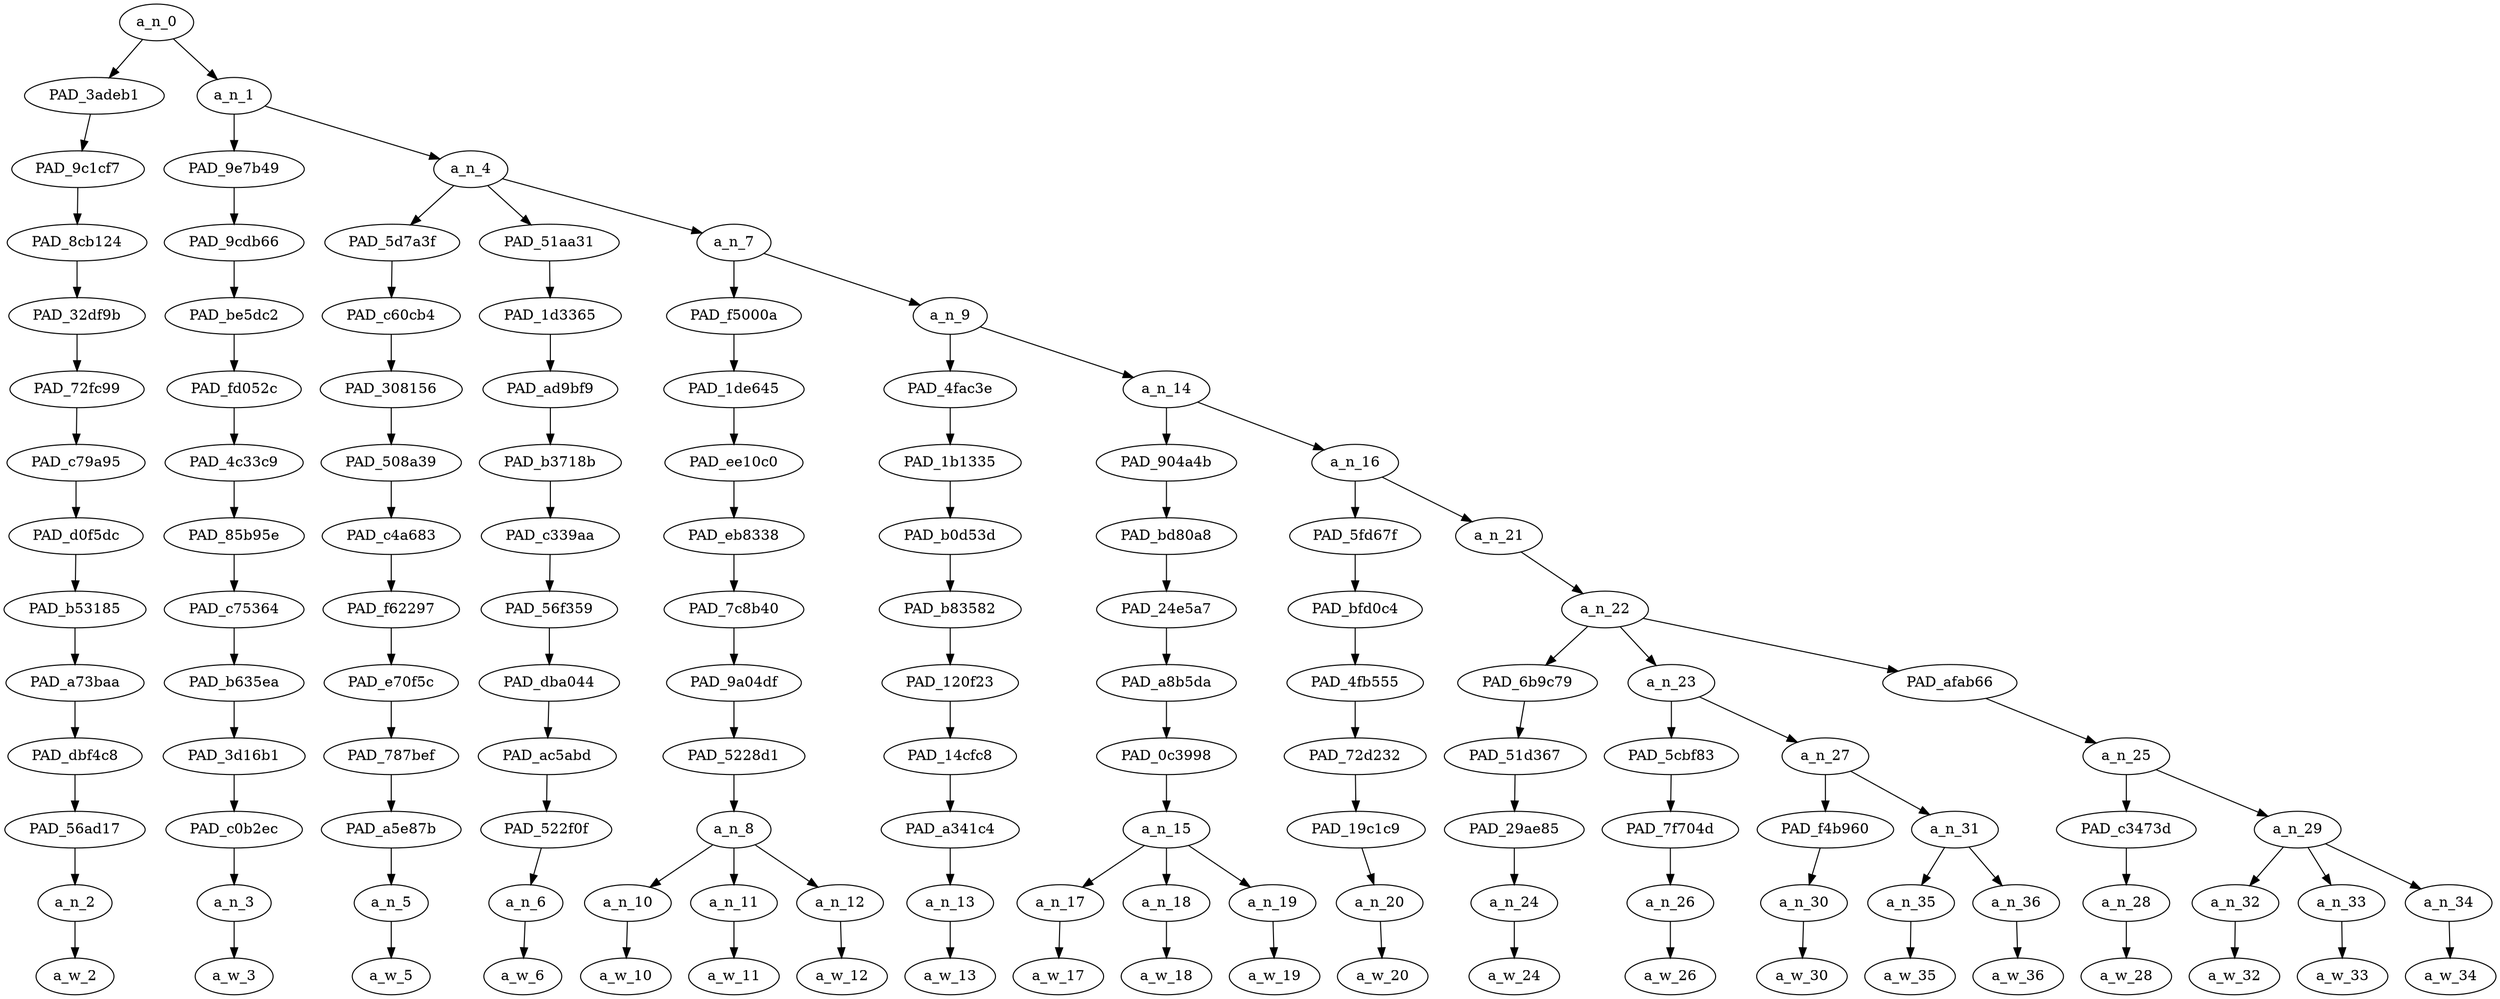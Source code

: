 strict digraph "" {
	a_n_0	[div_dir=1,
		index=0,
		level=13,
		pos="10.753255208333334,13!",
		text_span="[0, 1, 2, 3, 4, 5, 6, 7, 8, 9, 10, 11, 12, 13, 14, 15, 16, 17, 18, 19, 20]",
		value=1.00000000];
	PAD_3adeb1	[div_dir=-1,
		index=1,
		level=12,
		pos="20.0,12!",
		text_span="[20]",
		value=0.02818693];
	a_n_0 -> PAD_3adeb1;
	a_n_1	[div_dir=1,
		index=0,
		level=12,
		pos="1.5065104166666667,12!",
		text_span="[0, 1, 2, 3, 4, 5, 6, 7, 8, 9, 10, 11, 12, 13, 14, 15, 16, 17, 18, 19]",
		value=0.97149328];
	a_n_0 -> a_n_1;
	PAD_9c1cf7	[div_dir=-1,
		index=2,
		level=11,
		pos="20.0,11!",
		text_span="[20]",
		value=0.02818693];
	PAD_3adeb1 -> PAD_9c1cf7;
	PAD_8cb124	[div_dir=-1,
		index=4,
		level=10,
		pos="20.0,10!",
		text_span="[20]",
		value=0.02818693];
	PAD_9c1cf7 -> PAD_8cb124;
	PAD_32df9b	[div_dir=-1,
		index=5,
		level=9,
		pos="20.0,9!",
		text_span="[20]",
		value=0.02818693];
	PAD_8cb124 -> PAD_32df9b;
	PAD_72fc99	[div_dir=-1,
		index=6,
		level=8,
		pos="20.0,8!",
		text_span="[20]",
		value=0.02818693];
	PAD_32df9b -> PAD_72fc99;
	PAD_c79a95	[div_dir=-1,
		index=7,
		level=7,
		pos="20.0,7!",
		text_span="[20]",
		value=0.02818693];
	PAD_72fc99 -> PAD_c79a95;
	PAD_d0f5dc	[div_dir=-1,
		index=8,
		level=6,
		pos="20.0,6!",
		text_span="[20]",
		value=0.02818693];
	PAD_c79a95 -> PAD_d0f5dc;
	PAD_b53185	[div_dir=-1,
		index=8,
		level=5,
		pos="20.0,5!",
		text_span="[20]",
		value=0.02818693];
	PAD_d0f5dc -> PAD_b53185;
	PAD_a73baa	[div_dir=-1,
		index=10,
		level=4,
		pos="20.0,4!",
		text_span="[20]",
		value=0.02818693];
	PAD_b53185 -> PAD_a73baa;
	PAD_dbf4c8	[div_dir=-1,
		index=11,
		level=3,
		pos="20.0,3!",
		text_span="[20]",
		value=0.02818693];
	PAD_a73baa -> PAD_dbf4c8;
	PAD_56ad17	[div_dir=-1,
		index=13,
		level=2,
		pos="20.0,2!",
		text_span="[20]",
		value=0.02818693];
	PAD_dbf4c8 -> PAD_56ad17;
	a_n_2	[div_dir=-1,
		index=20,
		level=1,
		pos="20.0,1!",
		text_span="[20]",
		value=0.02818693];
	PAD_56ad17 -> a_n_2;
	a_w_2	[div_dir=0,
		index=20,
		level=0,
		pos="20,0!",
		text_span="[20]",
		value=🤔];
	a_n_2 -> a_w_2;
	PAD_9e7b49	[div_dir=1,
		index=0,
		level=11,
		pos="0.0,11!",
		text_span="[0]",
		value=0.04682555];
	a_n_1 -> PAD_9e7b49;
	a_n_4	[div_dir=1,
		index=1,
		level=11,
		pos="3.0130208333333335,11!",
		text_span="[1, 2, 3, 4, 5, 6, 7, 8, 9, 10, 11, 12, 13, 14, 15, 16, 17, 18, 19]",
		value=0.92434299];
	a_n_1 -> a_n_4;
	PAD_9cdb66	[div_dir=1,
		index=0,
		level=10,
		pos="0.0,10!",
		text_span="[0]",
		value=0.04682555];
	PAD_9e7b49 -> PAD_9cdb66;
	PAD_be5dc2	[div_dir=1,
		index=0,
		level=9,
		pos="0.0,9!",
		text_span="[0]",
		value=0.04682555];
	PAD_9cdb66 -> PAD_be5dc2;
	PAD_fd052c	[div_dir=1,
		index=0,
		level=8,
		pos="0.0,8!",
		text_span="[0]",
		value=0.04682555];
	PAD_be5dc2 -> PAD_fd052c;
	PAD_4c33c9	[div_dir=1,
		index=0,
		level=7,
		pos="0.0,7!",
		text_span="[0]",
		value=0.04682555];
	PAD_fd052c -> PAD_4c33c9;
	PAD_85b95e	[div_dir=1,
		index=0,
		level=6,
		pos="0.0,6!",
		text_span="[0]",
		value=0.04682555];
	PAD_4c33c9 -> PAD_85b95e;
	PAD_c75364	[div_dir=1,
		index=0,
		level=5,
		pos="0.0,5!",
		text_span="[0]",
		value=0.04682555];
	PAD_85b95e -> PAD_c75364;
	PAD_b635ea	[div_dir=1,
		index=0,
		level=4,
		pos="0.0,4!",
		text_span="[0]",
		value=0.04682555];
	PAD_c75364 -> PAD_b635ea;
	PAD_3d16b1	[div_dir=1,
		index=0,
		level=3,
		pos="0.0,3!",
		text_span="[0]",
		value=0.04682555];
	PAD_b635ea -> PAD_3d16b1;
	PAD_c0b2ec	[div_dir=1,
		index=0,
		level=2,
		pos="0.0,2!",
		text_span="[0]",
		value=0.04682555];
	PAD_3d16b1 -> PAD_c0b2ec;
	a_n_3	[div_dir=1,
		index=0,
		level=1,
		pos="0.0,1!",
		text_span="[0]",
		value=0.04682555];
	PAD_c0b2ec -> a_n_3;
	a_w_3	[div_dir=0,
		index=0,
		level=0,
		pos="0,0!",
		text_span="[0]",
		value="<user>"];
	a_n_3 -> a_w_3;
	PAD_5d7a3f	[div_dir=1,
		index=1,
		level=10,
		pos="1.0,10!",
		text_span="[1]",
		value=0.03753301];
	a_n_4 -> PAD_5d7a3f;
	PAD_51aa31	[div_dir=1,
		index=2,
		level=10,
		pos="2.0,10!",
		text_span="[2]",
		value=0.02667102];
	a_n_4 -> PAD_51aa31;
	a_n_7	[div_dir=1,
		index=3,
		level=10,
		pos="6.0390625,10!",
		text_span="[3, 4, 5, 6, 7, 8, 9, 10, 11, 12, 13, 14, 15, 16, 17, 18, 19]",
		value=0.85981351];
	a_n_4 -> a_n_7;
	PAD_c60cb4	[div_dir=1,
		index=1,
		level=9,
		pos="1.0,9!",
		text_span="[1]",
		value=0.03753301];
	PAD_5d7a3f -> PAD_c60cb4;
	PAD_308156	[div_dir=1,
		index=1,
		level=8,
		pos="1.0,8!",
		text_span="[1]",
		value=0.03753301];
	PAD_c60cb4 -> PAD_308156;
	PAD_508a39	[div_dir=1,
		index=1,
		level=7,
		pos="1.0,7!",
		text_span="[1]",
		value=0.03753301];
	PAD_308156 -> PAD_508a39;
	PAD_c4a683	[div_dir=1,
		index=1,
		level=6,
		pos="1.0,6!",
		text_span="[1]",
		value=0.03753301];
	PAD_508a39 -> PAD_c4a683;
	PAD_f62297	[div_dir=1,
		index=1,
		level=5,
		pos="1.0,5!",
		text_span="[1]",
		value=0.03753301];
	PAD_c4a683 -> PAD_f62297;
	PAD_e70f5c	[div_dir=1,
		index=1,
		level=4,
		pos="1.0,4!",
		text_span="[1]",
		value=0.03753301];
	PAD_f62297 -> PAD_e70f5c;
	PAD_787bef	[div_dir=1,
		index=1,
		level=3,
		pos="1.0,3!",
		text_span="[1]",
		value=0.03753301];
	PAD_e70f5c -> PAD_787bef;
	PAD_a5e87b	[div_dir=1,
		index=1,
		level=2,
		pos="1.0,2!",
		text_span="[1]",
		value=0.03753301];
	PAD_787bef -> PAD_a5e87b;
	a_n_5	[div_dir=1,
		index=1,
		level=1,
		pos="1.0,1!",
		text_span="[1]",
		value=0.03753301];
	PAD_a5e87b -> a_n_5;
	a_w_5	[div_dir=0,
		index=1,
		level=0,
		pos="1,0!",
		text_span="[1]",
		value=what];
	a_n_5 -> a_w_5;
	PAD_1d3365	[div_dir=1,
		index=2,
		level=9,
		pos="2.0,9!",
		text_span="[2]",
		value=0.02667102];
	PAD_51aa31 -> PAD_1d3365;
	PAD_ad9bf9	[div_dir=1,
		index=2,
		level=8,
		pos="2.0,8!",
		text_span="[2]",
		value=0.02667102];
	PAD_1d3365 -> PAD_ad9bf9;
	PAD_b3718b	[div_dir=1,
		index=2,
		level=7,
		pos="2.0,7!",
		text_span="[2]",
		value=0.02667102];
	PAD_ad9bf9 -> PAD_b3718b;
	PAD_c339aa	[div_dir=1,
		index=2,
		level=6,
		pos="2.0,6!",
		text_span="[2]",
		value=0.02667102];
	PAD_b3718b -> PAD_c339aa;
	PAD_56f359	[div_dir=1,
		index=2,
		level=5,
		pos="2.0,5!",
		text_span="[2]",
		value=0.02667102];
	PAD_c339aa -> PAD_56f359;
	PAD_dba044	[div_dir=1,
		index=2,
		level=4,
		pos="2.0,4!",
		text_span="[2]",
		value=0.02667102];
	PAD_56f359 -> PAD_dba044;
	PAD_ac5abd	[div_dir=1,
		index=2,
		level=3,
		pos="2.0,3!",
		text_span="[2]",
		value=0.02667102];
	PAD_dba044 -> PAD_ac5abd;
	PAD_522f0f	[div_dir=1,
		index=2,
		level=2,
		pos="2.0,2!",
		text_span="[2]",
		value=0.02667102];
	PAD_ac5abd -> PAD_522f0f;
	a_n_6	[div_dir=1,
		index=2,
		level=1,
		pos="2.0,1!",
		text_span="[2]",
		value=0.02667102];
	PAD_522f0f -> a_n_6;
	a_w_6	[div_dir=0,
		index=2,
		level=0,
		pos="2,0!",
		text_span="[2]",
		value=if];
	a_n_6 -> a_w_6;
	PAD_f5000a	[div_dir=1,
		index=3,
		level=9,
		pos="4.0,9!",
		text_span="[3, 4, 5]",
		value=0.30839627];
	a_n_7 -> PAD_f5000a;
	a_n_9	[div_dir=1,
		index=4,
		level=9,
		pos="8.078125,9!",
		text_span="[6, 7, 8, 9, 10, 11, 12, 13, 14, 15, 16, 17, 18, 19]",
		value=0.55111223];
	a_n_7 -> a_n_9;
	PAD_1de645	[div_dir=1,
		index=3,
		level=8,
		pos="4.0,8!",
		text_span="[3, 4, 5]",
		value=0.30839627];
	PAD_f5000a -> PAD_1de645;
	PAD_ee10c0	[div_dir=1,
		index=3,
		level=7,
		pos="4.0,7!",
		text_span="[3, 4, 5]",
		value=0.30839627];
	PAD_1de645 -> PAD_ee10c0;
	PAD_eb8338	[div_dir=1,
		index=3,
		level=6,
		pos="4.0,6!",
		text_span="[3, 4, 5]",
		value=0.30839627];
	PAD_ee10c0 -> PAD_eb8338;
	PAD_7c8b40	[div_dir=1,
		index=3,
		level=5,
		pos="4.0,5!",
		text_span="[3, 4, 5]",
		value=0.30839627];
	PAD_eb8338 -> PAD_7c8b40;
	PAD_9a04df	[div_dir=1,
		index=3,
		level=4,
		pos="4.0,4!",
		text_span="[3, 4, 5]",
		value=0.30839627];
	PAD_7c8b40 -> PAD_9a04df;
	PAD_5228d1	[div_dir=1,
		index=3,
		level=3,
		pos="4.0,3!",
		text_span="[3, 4, 5]",
		value=0.30839627];
	PAD_9a04df -> PAD_5228d1;
	a_n_8	[div_dir=1,
		index=3,
		level=2,
		pos="4.0,2!",
		text_span="[3, 4, 5]",
		value=0.30839627];
	PAD_5228d1 -> a_n_8;
	a_n_10	[div_dir=1,
		index=3,
		level=1,
		pos="3.0,1!",
		text_span="[3]",
		value=0.02999861];
	a_n_8 -> a_n_10;
	a_n_11	[div_dir=1,
		index=4,
		level=1,
		pos="4.0,1!",
		text_span="[4]",
		value=0.09680797];
	a_n_8 -> a_n_11;
	a_n_12	[div_dir=1,
		index=5,
		level=1,
		pos="5.0,1!",
		text_span="[5]",
		value=0.18128286];
	a_n_8 -> a_n_12;
	a_w_10	[div_dir=0,
		index=3,
		level=0,
		pos="3,0!",
		text_span="[3]",
		value=the];
	a_n_10 -> a_w_10;
	a_w_11	[div_dir=0,
		index=4,
		level=0,
		pos="4,0!",
		text_span="[4]",
		value=sugar];
	a_n_11 -> a_w_11;
	a_w_12	[div_dir=0,
		index=5,
		level=0,
		pos="5,0!",
		text_span="[5]",
		value=gramp];
	a_n_12 -> a_w_12;
	PAD_4fac3e	[div_dir=1,
		index=4,
		level=8,
		pos="6.0,8!",
		text_span="[6]",
		value=0.02444954];
	a_n_9 -> PAD_4fac3e;
	a_n_14	[div_dir=1,
		index=5,
		level=8,
		pos="10.15625,8!",
		text_span="[7, 8, 9, 10, 11, 12, 13, 14, 15, 16, 17, 18, 19]",
		value=0.52647985];
	a_n_9 -> a_n_14;
	PAD_1b1335	[div_dir=1,
		index=4,
		level=7,
		pos="6.0,7!",
		text_span="[6]",
		value=0.02444954];
	PAD_4fac3e -> PAD_1b1335;
	PAD_b0d53d	[div_dir=1,
		index=4,
		level=6,
		pos="6.0,6!",
		text_span="[6]",
		value=0.02444954];
	PAD_1b1335 -> PAD_b0d53d;
	PAD_b83582	[div_dir=1,
		index=4,
		level=5,
		pos="6.0,5!",
		text_span="[6]",
		value=0.02444954];
	PAD_b0d53d -> PAD_b83582;
	PAD_120f23	[div_dir=1,
		index=4,
		level=4,
		pos="6.0,4!",
		text_span="[6]",
		value=0.02444954];
	PAD_b83582 -> PAD_120f23;
	PAD_14cfc8	[div_dir=1,
		index=4,
		level=3,
		pos="6.0,3!",
		text_span="[6]",
		value=0.02444954];
	PAD_120f23 -> PAD_14cfc8;
	PAD_a341c4	[div_dir=1,
		index=4,
		level=2,
		pos="6.0,2!",
		text_span="[6]",
		value=0.02444954];
	PAD_14cfc8 -> PAD_a341c4;
	a_n_13	[div_dir=1,
		index=6,
		level=1,
		pos="6.0,1!",
		text_span="[6]",
		value=0.02444954];
	PAD_a341c4 -> a_n_13;
	a_w_13	[div_dir=0,
		index=6,
		level=0,
		pos="6,0!",
		text_span="[6]",
		value=was];
	a_n_13 -> a_w_13;
	PAD_904a4b	[div_dir=1,
		index=5,
		level=7,
		pos="8.0,7!",
		text_span="[7, 8, 9]",
		value=0.16841301];
	a_n_14 -> PAD_904a4b;
	a_n_16	[div_dir=1,
		index=6,
		level=7,
		pos="12.3125,7!",
		text_span="[10, 11, 12, 13, 14, 15, 16, 17, 18, 19]",
		value=0.35788963];
	a_n_14 -> a_n_16;
	PAD_bd80a8	[div_dir=1,
		index=5,
		level=6,
		pos="8.0,6!",
		text_span="[7, 8, 9]",
		value=0.16841301];
	PAD_904a4b -> PAD_bd80a8;
	PAD_24e5a7	[div_dir=1,
		index=5,
		level=5,
		pos="8.0,5!",
		text_span="[7, 8, 9]",
		value=0.16841301];
	PAD_bd80a8 -> PAD_24e5a7;
	PAD_a8b5da	[div_dir=1,
		index=5,
		level=4,
		pos="8.0,4!",
		text_span="[7, 8, 9]",
		value=0.16841301];
	PAD_24e5a7 -> PAD_a8b5da;
	PAD_0c3998	[div_dir=1,
		index=5,
		level=3,
		pos="8.0,3!",
		text_span="[7, 8, 9]",
		value=0.16841301];
	PAD_a8b5da -> PAD_0c3998;
	a_n_15	[div_dir=1,
		index=5,
		level=2,
		pos="8.0,2!",
		text_span="[7, 8, 9]",
		value=0.16841301];
	PAD_0c3998 -> a_n_15;
	a_n_17	[div_dir=1,
		index=7,
		level=1,
		pos="7.0,1!",
		text_span="[7]",
		value=0.02212203];
	a_n_15 -> a_n_17;
	a_n_18	[div_dir=-1,
		index=8,
		level=1,
		pos="8.0,1!",
		text_span="[8]",
		value=0.04767105];
	a_n_15 -> a_n_18;
	a_n_19	[div_dir=1,
		index=9,
		level=1,
		pos="9.0,1!",
		text_span="[9]",
		value=0.09849792];
	a_n_15 -> a_n_19;
	a_w_17	[div_dir=0,
		index=7,
		level=0,
		pos="7,0!",
		text_span="[7]",
		value=a];
	a_n_17 -> a_w_17;
	a_w_18	[div_dir=0,
		index=8,
		level=0,
		pos="8,0!",
		text_span="[8]",
		value=ss];
	a_n_18 -> a_w_18;
	a_w_19	[div_dir=0,
		index=9,
		level=0,
		pos="9,0!",
		text_span="[9]",
		value=soilder];
	a_n_19 -> a_w_19;
	PAD_5fd67f	[div_dir=1,
		index=6,
		level=6,
		pos="10.0,6!",
		text_span="[10]",
		value=0.02288659];
	a_n_16 -> PAD_5fd67f;
	a_n_21	[div_dir=1,
		index=7,
		level=6,
		pos="14.625,6!",
		text_span="[11, 12, 13, 14, 15, 16, 17, 18, 19]",
		value=0.33487108];
	a_n_16 -> a_n_21;
	PAD_bfd0c4	[div_dir=1,
		index=6,
		level=5,
		pos="10.0,5!",
		text_span="[10]",
		value=0.02288659];
	PAD_5fd67f -> PAD_bfd0c4;
	PAD_4fb555	[div_dir=1,
		index=6,
		level=4,
		pos="10.0,4!",
		text_span="[10]",
		value=0.02288659];
	PAD_bfd0c4 -> PAD_4fb555;
	PAD_72d232	[div_dir=1,
		index=6,
		level=3,
		pos="10.0,3!",
		text_span="[10]",
		value=0.02288659];
	PAD_4fb555 -> PAD_72d232;
	PAD_19c1c9	[div_dir=1,
		index=6,
		level=2,
		pos="10.0,2!",
		text_span="[10]",
		value=0.02288659];
	PAD_72d232 -> PAD_19c1c9;
	a_n_20	[div_dir=1,
		index=10,
		level=1,
		pos="10.0,1!",
		text_span="[10]",
		value=0.02288659];
	PAD_19c1c9 -> a_n_20;
	a_w_20	[div_dir=0,
		index=10,
		level=0,
		pos="10,0!",
		text_span="[10]",
		value=who];
	a_n_20 -> a_w_20;
	a_n_22	[div_dir=1,
		index=7,
		level=5,
		pos="14.625,5!",
		text_span="[11, 12, 13, 14, 15, 16, 17, 18, 19]",
		value=0.33474931];
	a_n_21 -> a_n_22;
	PAD_6b9c79	[div_dir=-1,
		index=8,
		level=4,
		pos="15.0,4!",
		text_span="[15]",
		value=0.02658528];
	a_n_22 -> PAD_6b9c79;
	a_n_23	[div_dir=1,
		index=7,
		level=4,
		pos="11.875,4!",
		text_span="[11, 12, 13, 14]",
		value=0.19210766];
	a_n_22 -> a_n_23;
	PAD_afab66	[div_dir=-1,
		index=9,
		level=4,
		pos="17.0,4!",
		text_span="[16, 17, 18, 19]",
		value=0.11593459];
	a_n_22 -> PAD_afab66;
	PAD_51d367	[div_dir=-1,
		index=9,
		level=3,
		pos="15.0,3!",
		text_span="[15]",
		value=0.02658528];
	PAD_6b9c79 -> PAD_51d367;
	PAD_29ae85	[div_dir=-1,
		index=10,
		level=2,
		pos="15.0,2!",
		text_span="[15]",
		value=0.02658528];
	PAD_51d367 -> PAD_29ae85;
	a_n_24	[div_dir=-1,
		index=15,
		level=1,
		pos="15.0,1!",
		text_span="[15]",
		value=0.02658528];
	PAD_29ae85 -> a_n_24;
	a_w_24	[div_dir=0,
		index=15,
		level=0,
		pos="15,0!",
		text_span="[15]",
		value=but];
	a_n_24 -> a_w_24;
	PAD_5cbf83	[div_dir=-1,
		index=7,
		level=3,
		pos="11.0,3!",
		text_span="[11]",
		value=0.03090143];
	a_n_23 -> PAD_5cbf83;
	a_n_27	[div_dir=1,
		index=8,
		level=3,
		pos="12.75,3!",
		text_span="[12, 13, 14]",
		value=0.16090124];
	a_n_23 -> a_n_27;
	PAD_7f704d	[div_dir=-1,
		index=7,
		level=2,
		pos="11.0,2!",
		text_span="[11]",
		value=0.03090143];
	PAD_5cbf83 -> PAD_7f704d;
	a_n_26	[div_dir=-1,
		index=11,
		level=1,
		pos="11.0,1!",
		text_span="[11]",
		value=0.03090143];
	PAD_7f704d -> a_n_26;
	a_w_26	[div_dir=0,
		index=11,
		level=0,
		pos="11,0!",
		text_span="[11]",
		value=killed];
	a_n_26 -> a_w_26;
	PAD_f4b960	[div_dir=-1,
		index=8,
		level=2,
		pos="12.0,2!",
		text_span="[12]",
		value=0.02994445];
	a_n_27 -> PAD_f4b960;
	a_n_31	[div_dir=1,
		index=9,
		level=2,
		pos="13.5,2!",
		text_span="[13, 14]",
		value=0.13055303];
	a_n_27 -> a_n_31;
	a_n_30	[div_dir=-1,
		index=12,
		level=1,
		pos="12.0,1!",
		text_span="[12]",
		value=0.02994445];
	PAD_f4b960 -> a_n_30;
	a_w_30	[div_dir=0,
		index=12,
		level=0,
		pos="12,0!",
		text_span="[12]",
		value=hundreds];
	a_n_30 -> a_w_30;
	a_n_35	[div_dir=-1,
		index=13,
		level=1,
		pos="13.0,1!",
		text_span="[13]",
		value=0.02377103];
	a_n_31 -> a_n_35;
	a_n_36	[div_dir=1,
		index=14,
		level=1,
		pos="14.0,1!",
		text_span="[14]",
		value=0.10613833];
	a_n_31 -> a_n_36;
	a_w_35	[div_dir=0,
		index=13,
		level=0,
		pos="13,0!",
		text_span="[13]",
		value=of];
	a_n_35 -> a_w_35;
	a_w_36	[div_dir=0,
		index=14,
		level=0,
		pos="14,0!",
		text_span="[14]",
		value=jews];
	a_n_36 -> a_w_36;
	a_n_25	[div_dir=-1,
		index=10,
		level=3,
		pos="17.0,3!",
		text_span="[16, 17, 18, 19]",
		value=0.11593459];
	PAD_afab66 -> a_n_25;
	PAD_c3473d	[div_dir=-1,
		index=11,
		level=2,
		pos="16.0,2!",
		text_span="[16]",
		value=0.02046014];
	a_n_25 -> PAD_c3473d;
	a_n_29	[div_dir=-1,
		index=12,
		level=2,
		pos="18.0,2!",
		text_span="[17, 18, 19]",
		value=0.09544709];
	a_n_25 -> a_n_29;
	a_n_28	[div_dir=-1,
		index=16,
		level=1,
		pos="16.0,1!",
		text_span="[16]",
		value=0.02046014];
	PAD_c3473d -> a_n_28;
	a_w_28	[div_dir=0,
		index=16,
		level=0,
		pos="16,0!",
		text_span="[16]",
		value=is];
	a_n_28 -> a_w_28;
	a_n_32	[div_dir=1,
		index=17,
		level=1,
		pos="17.0,1!",
		text_span="[17]",
		value=0.01760500];
	a_n_29 -> a_n_32;
	a_n_33	[div_dir=1,
		index=18,
		level=1,
		pos="18.0,1!",
		text_span="[18]",
		value=0.02915128];
	a_n_29 -> a_n_33;
	a_n_34	[div_dir=-1,
		index=19,
		level=1,
		pos="19.0,1!",
		text_span="[19]",
		value=0.04868807];
	a_n_29 -> a_n_34;
	a_w_32	[div_dir=0,
		index=17,
		level=0,
		pos="17,0!",
		text_span="[17]",
		value=a1];
	a_n_32 -> a_w_32;
	a_w_33	[div_dir=0,
		index=18,
		level=0,
		pos="18,0!",
		text_span="[18]",
		value=multi];
	a_n_33 -> a_w_33;
	a_w_34	[div_dir=0,
		index=19,
		level=0,
		pos="19,0!",
		text_span="[19]",
		value=billionaire];
	a_n_34 -> a_w_34;
}

